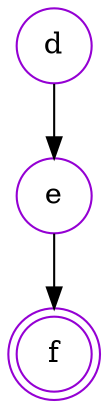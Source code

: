 digraph {   
    node [shape = doublecircle, color = darkviolet] f ;
    node [shape = circle];
    node [color= darkviolet];
    d -> e -> f;	
}